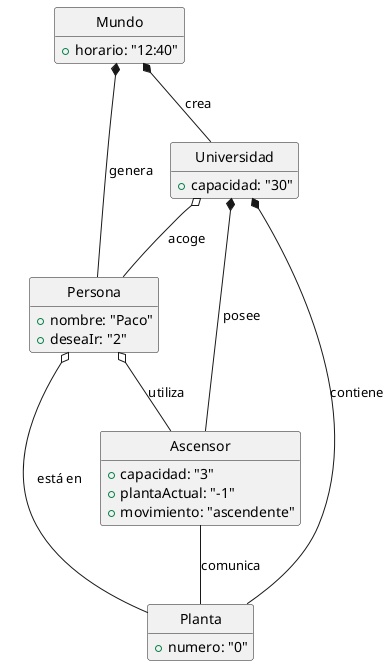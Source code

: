 @startuml DdO

hide circle
hide empty members

class Mundo {
+ horario: "12:40"
}

class Universidad {
    + capacidad: "30"
}

class Persona {
    + nombre: "Paco"
    + deseaIr: "2"
}

class Ascensor {
    + capacidad: "3"
    + plantaActual: "-1"
    + movimiento: "ascendente"
}

class Planta {
    + numero: "0"
}

Mundo *-- Persona : genera
Mundo *-- Universidad : crea

Universidad *-- Planta : contiene
Universidad o-- Persona : acoge
Universidad *-- Ascensor : posee

Persona o-- Ascensor : utiliza
Ascensor -- Planta : comunica
Persona o-- Planta : está en

@enduml
@startuml DdC

hide circle
hide empty members

class Mundo {
+ horario: "12:40"
}

class Universidad {
    + capacidad: "30"
}

class Persona {
    + nombre: "Paco"
    + deseaIr: "2"
}

class Ascensor {
    + capacidad: "3"
    + plantaActual: "-1"
    + movimiento: "ascendente"
}

class Planta {
    + numero: "0"
}

Mundo *-- Persona : genera
Mundo *-- Universidad : crea

Universidad *-- Planta : contiene
Universidad o-- Persona : acoge
Universidad *-- Ascensor : posee

Persona o-- Ascensor : utiliza
Ascensor -- Planta : comunica
Persona o-- Planta : está en

@enduml
